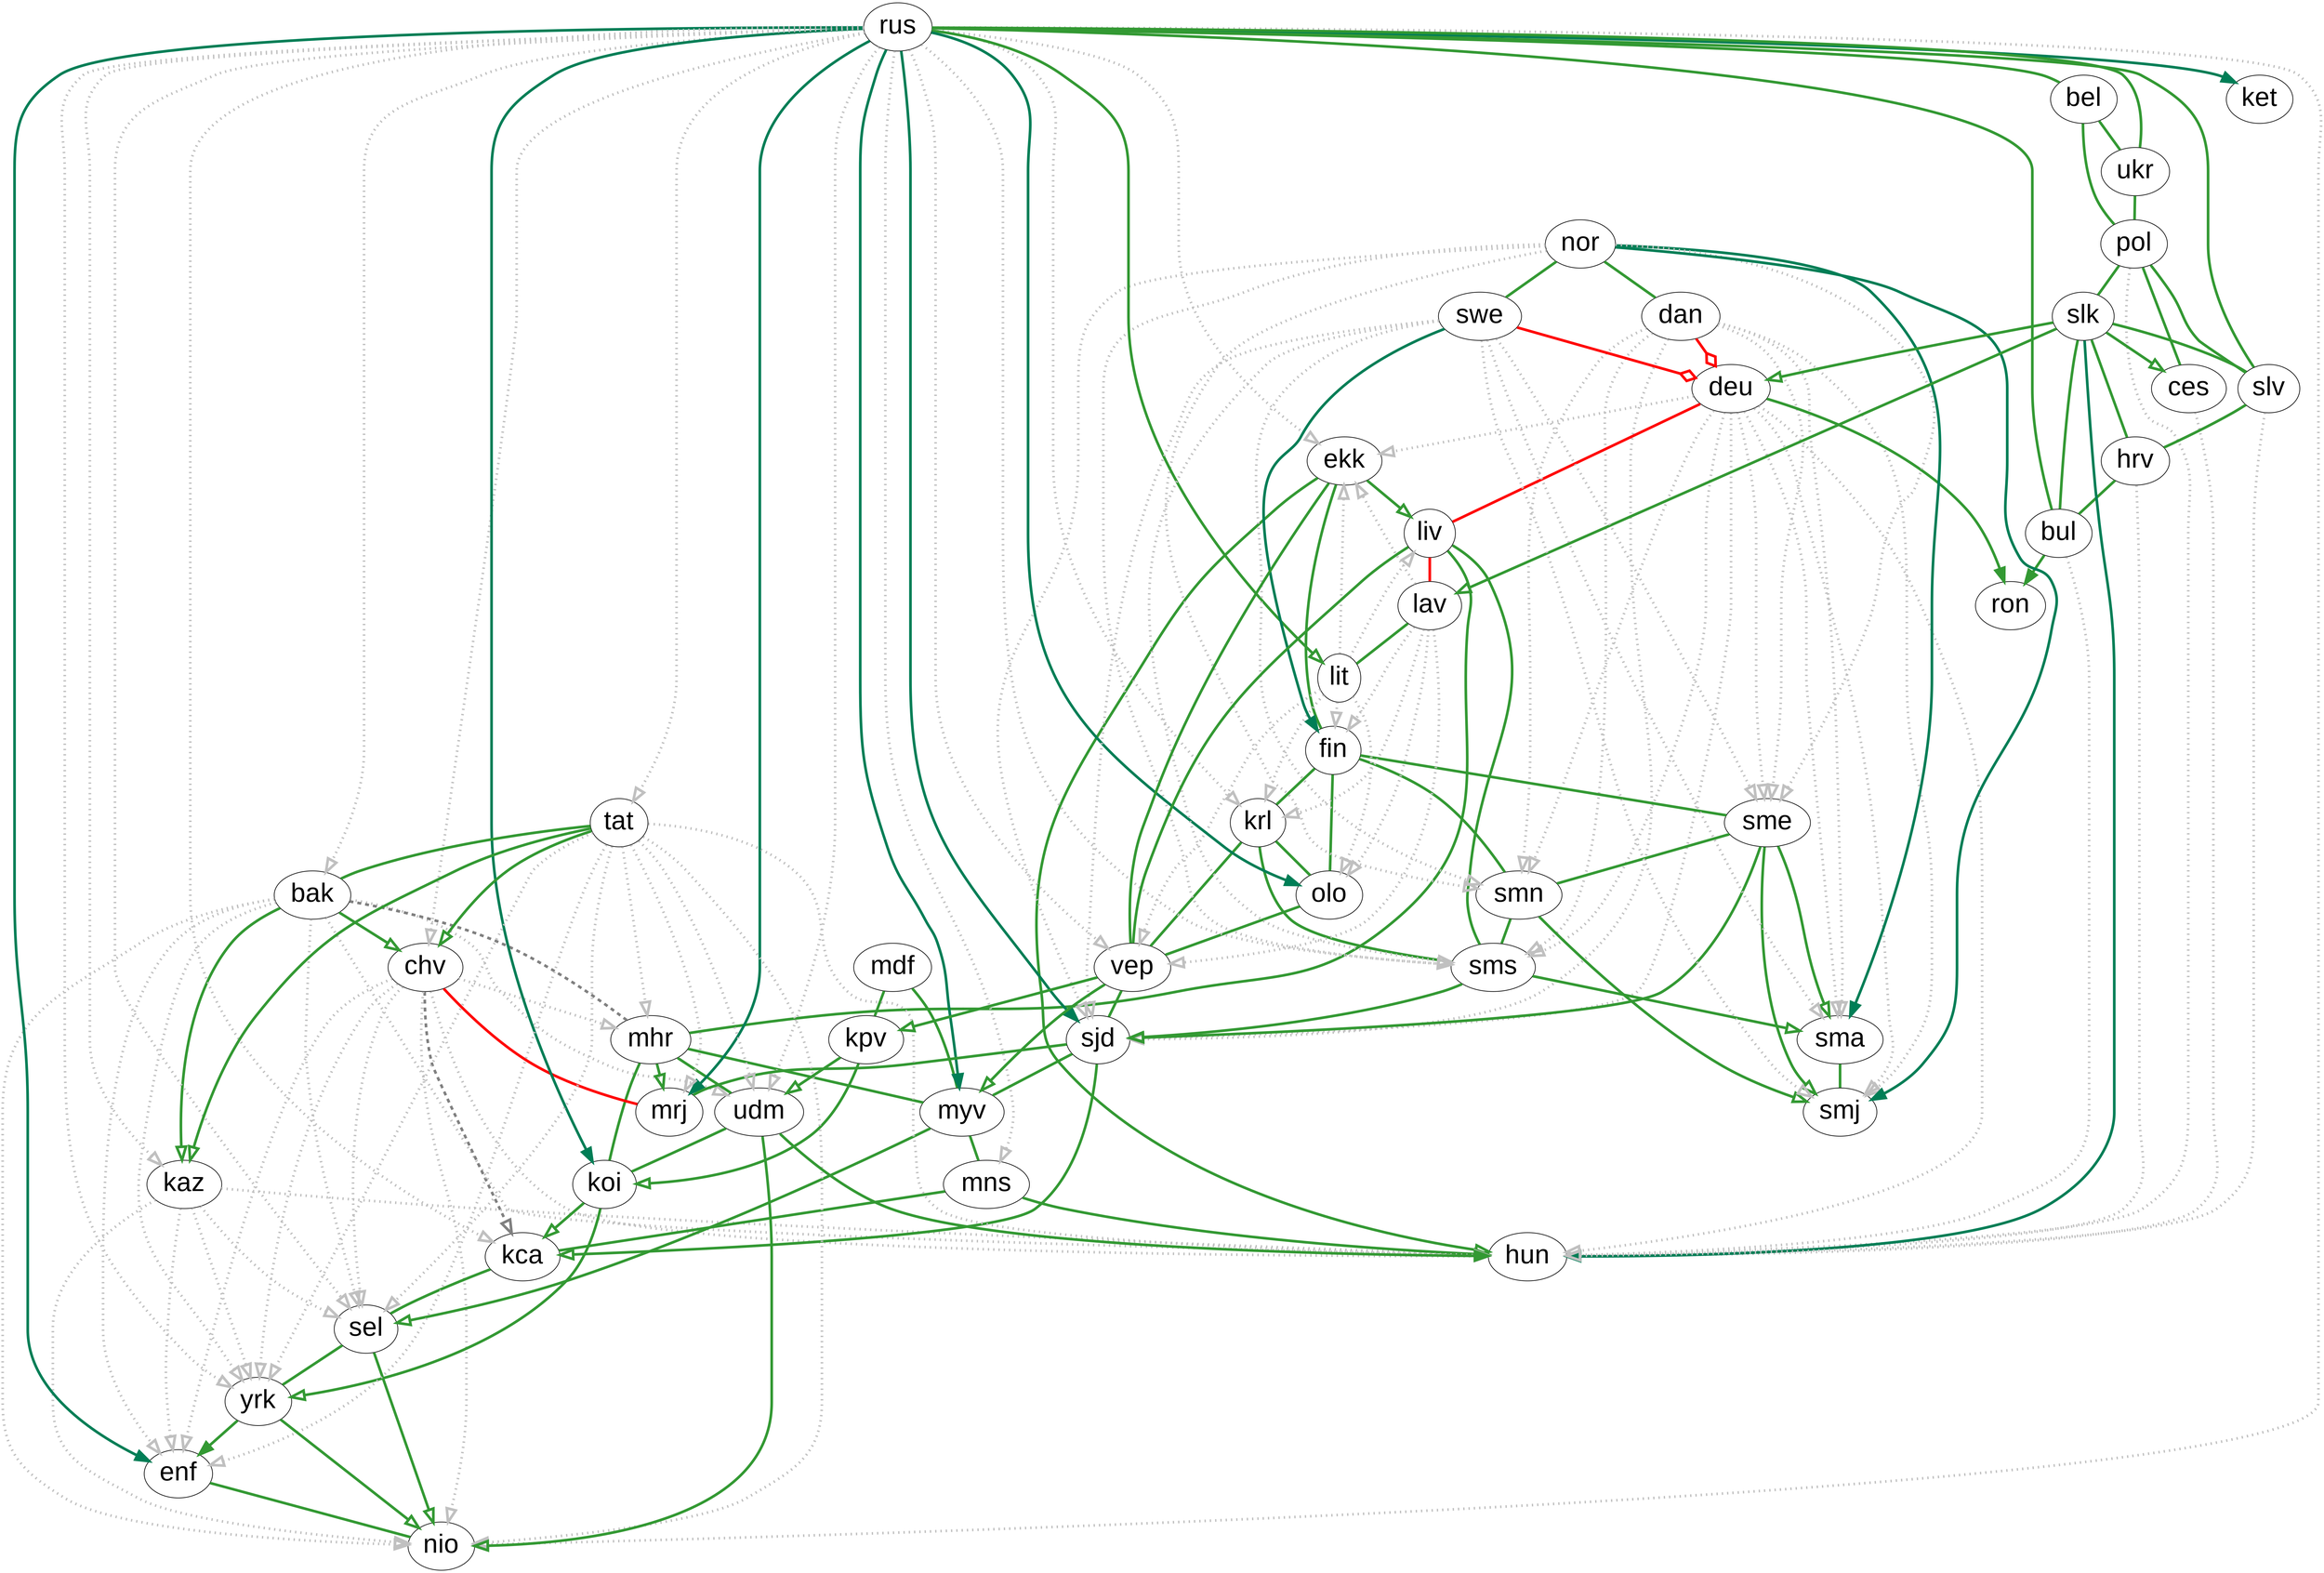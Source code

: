 digraph LanguageGraph
{
  splines=true;
  node [ fontname=Arial, fontcolor=black, fontsize=40];
  bak [pos="3900.0,2650.0", width="0.1", height="0.05"];
  bel [pos="2300.0,2650.0", width="0.1", height="0.05"];
  bul [pos="2250.0,2125.0", width="0.1", height="0.05"];
  ces [pos="1750.0,2500.0", width="0.1", height="0.05"];
  chv [pos="3375.0,2775.0", width="0.1", height="0.05"];
  dan [pos="1500.0,2800.0", width="0.1", height="0.05"];
  deu [pos="1550.0,2450.0", width="0.1", height="0.05"];
  ekk [pos="2300.0,2950.0", width="0.1", height="0.05"];
  enf [pos="5185.0,3450.0", width="0.1", height="0.05"];
  fin [pos="2250.0,3100.0", width="0.1", height="0.05"];
  hrv [pos="1825.0,2275.0", width="0.1", height="0.05"];
  hun [pos="2000.0,2320.0", width="0.1", height="0.05"];
  kaz [pos="4500.0,2500.0", width="0.1", height="0.05"];
  kca [pos="4250.0,3250.0", width="0.1", height="0.05"];
  ket [pos="5350.0,3200.0", width="0.1", height="0.05"];
  koi [pos="3725.0,3000.0", width="0.1", height="0.05"];
  kpv [pos="3700.0,3230.0", width="0.1", height="0.05"];
  krl [pos="2650.0,3200.0", width="0.1", height="0.05"];
  lav [pos="2200.0,2840.0", width="0.1", height="0.05"];
  lit [pos="2200.0,2750.0", width="0.1", height="0.05"];
  liv [pos="2075.0,2870.0", width="0.1", height="0.05"];
  mdf [pos="3150.0,2700.0", width="0.1", height="0.05"];
  mhr [pos="3475.0,2880.0", width="0.1", height="0.05"];
  mns [pos="4100.0,3100.0", width="0.1", height="0.05"];
  mrj [pos="3316.5,2870.0", width="0.1", height="0.05"];
  myv [pos="3275.0,2600.0", width="0.1", height="0.05"];
  nio [pos="5600.0,3550.0", width="0.1", height="0.05"];
  nor [pos="1400.0,3050.0", width="0.1", height="0.05"];
  olo [pos="2650.0,3050.0", width="0.1", height="0.05"];
  pol [pos="2000.0,2620.0", width="0.1", height="0.05"];
  ron [pos="2250.0,2270.0", width="0.1", height="0.05"];
  rus [pos="2950.0,2800.0", width="0.1", height="0.05"];
  sel [pos="5100.0,3250.0", width="0.1", height="0.05"];
  sjd [pos="2800.0,3350.0", width="0.1", height="0.05"];
  slk [pos="2000.0,2420.0", width="0.1", height="0.05"];
  slv [pos="1550.0,2275.0", width="0.1", height="0.05"];
  sma [pos="1750.0,3233.5", width="0.1", height="0.05"];
  sme [pos="2200.0,3450.0", width="0.1", height="0.05"];
  smj [pos="1825.0,3400.0", width="0.1", height="0.05"];
  smn [pos="2350.0,3350.0", width="0.1", height="0.05"];
  sms [pos="2460.0,3400.0", width="0.1", height="0.05"];
  swe [pos="1750.0,3000.0", width="0.1", height="0.05"];
  tat [pos="3550.0,2800.0", width="0.1", height="0.05"];
  udm [pos="3625.0,2875.0", width="0.1", height="0.05"];
  ukr [pos="2550.0,2500.0", width="0.1", height="0.05"];
  vep [pos="2800.0,2980.0", width="0.1", height="0.05"];
  yrk [pos="4800.0,3500.0", width="0.1", height="0.05"];
subgraph undirected
{
  edge [dir=none];
}
subgraph bidirected
{
  edge [dir=none];
  fin -> krl [color="#339933ff",penwidth="4"];
  fin -> olo [color="#339933ff",penwidth="4"];
  fin -> ekk [color="#339933ff",penwidth="4"];
  fin -> sme [color="#339933ff",penwidth="4"];
  fin -> smn [color="#339933ff",penwidth="4"];
  krl -> olo [color="#339933ff",penwidth="4"];
  krl -> vep [color="#339933ff",penwidth="4"];
  krl -> sms [color="#339933ff",penwidth="4"];
  olo -> vep [color="#339933ff",penwidth="4"];
  vep -> ekk [color="#339933ff",penwidth="4"];
  vep -> liv [color="#339933ff",penwidth="4"];
  vep -> sjd [color="#339933ff",penwidth="4"];
  liv -> sms [color="#339933ff",penwidth="4"];
  liv -> mhr [color="#339933ff",penwidth="4"];
  liv -> deu [color="#ff0000ff",penwidth="4"];
  liv -> lav [color="#ff0000ff",penwidth="4"];
  sma -> smj [color="#339933ff",penwidth="4"];
  sme -> smn [color="#339933ff",penwidth="4"];
  smn -> sms [color="#339933ff",penwidth="4"];
  sjd -> mrj [color="#339933ff",penwidth="4"];
  sjd -> myv [color="#339933ff",penwidth="4"];
  mrj -> chv [color="#ff0000ff",penwidth="4"];
  mhr -> myv [color="#339933ff",penwidth="4"];
  mhr -> udm [color="#339933ff",penwidth="4"];
  mhr -> koi [color="#339933ff",penwidth="4"];
  mhr -> bak [color="#808080ff",style="dashed",penwidth="4"];
  mdf -> myv [color="#339933ff",penwidth="4"];
  mdf -> kpv [color="#339933ff",penwidth="4"];
  myv -> mns [color="#339933ff",penwidth="4"];
  udm -> koi [color="#339933ff",penwidth="4"];
  mns -> kca [color="#339933ff",penwidth="4"];
  kca -> sel [color="#339933ff",penwidth="4"];
  sel -> yrk [color="#339933ff",penwidth="4"];
  enf -> nio [color="#339933ff",penwidth="4"];
  nor -> swe [color="#339933ff",penwidth="4"];
  nor -> dan [color="#339933ff",penwidth="4"];
  lav -> lit [color="#339933ff",penwidth="4"];
  rus -> bel [color="#339933ff",penwidth="4"];
  rus -> ukr [color="#339933ff",penwidth="4"];
  rus -> slv [color="#339933ff",penwidth="4"];
  rus -> bul [color="#339933ff",penwidth="4"];
  bel -> ukr [color="#339933ff",penwidth="4"];
  bel -> pol [color="#339933ff",penwidth="4"];
  ukr -> pol [color="#339933ff",penwidth="4"];
  pol -> ces [color="#339933ff",penwidth="4"];
  pol -> slk [color="#339933ff",penwidth="4"];
  pol -> slv [color="#339933ff",penwidth="4"];
  slk -> slv [color="#339933ff",penwidth="4"];
  slk -> hrv [color="#339933ff",penwidth="4"];
  slk -> bul [color="#339933ff",penwidth="4"];
  slv -> hrv [color="#339933ff",penwidth="4"];
  hrv -> bul [color="#339933ff",penwidth="4"];
  tat -> bak [color="#339933ff",penwidth="4"];
}
subgraph directed
{
  edge [arrowsize=2];
  swe -> fin [color="#007e56ff",penwidth="4"];
  lav -> fin [color="#c0c0c0ff",style="dotted",arrowhead="onormal",penwidth="4"];
  lit -> fin [color="#c0c0c0ff",style="dotted",arrowhead="onormal",penwidth="4"];
  lav -> krl [color="#c0c0c0ff",style="dotted",arrowhead="onormal",penwidth="4"];
  lit -> krl [color="#c0c0c0ff",style="dotted",arrowhead="onormal",penwidth="4"];
  rus -> krl [color="#c0c0c0ff",style="dotted",arrowhead="onormal",penwidth="4"];
  lav -> olo [color="#c0c0c0ff",style="dotted",arrowhead="onormal",penwidth="4"];
  lit -> olo [color="#c0c0c0ff",style="dotted",arrowhead="onormal",penwidth="4"];
  rus -> olo [color="#007e56ff",penwidth="4"];
  vep -> myv [color="#339933ff",arrowhead="onormal",penwidth="4"];
  vep -> kpv [color="#339933ff",arrowhead="onormal",penwidth="4"];
  lav -> vep [color="#c0c0c0ff",style="dotted",arrowhead="onormal",penwidth="4"];
  lit -> vep [color="#c0c0c0ff",style="dotted",arrowhead="onormal",penwidth="4"];
  rus -> vep [color="#c0c0c0ff",style="dotted",arrowhead="onormal",penwidth="4"];
  ekk -> liv [color="#339933ff",arrowhead="onormal",penwidth="4"];
  ekk -> hun [color="#339933ff",arrowhead="onormal",penwidth="4"];
  deu -> ekk [color="#c0c0c0ff",style="dotted",arrowhead="onormal",penwidth="4"];
  lav -> ekk [color="#c0c0c0ff",style="dotted",arrowhead="onormal",penwidth="4"];
  lit -> ekk [color="#c0c0c0ff",style="dotted",arrowhead="onormal",penwidth="4"];
  rus -> ekk [color="#c0c0c0ff",style="dotted",arrowhead="onormal",penwidth="4"];
  lit -> liv [color="#c0c0c0ff",style="dotted",arrowhead="onormal",penwidth="4"];
  sme -> sma [color="#339933ff",arrowhead="onormal",penwidth="4"];
  sms -> sma [color="#339933ff",arrowhead="onormal",penwidth="4"];
  nor -> sma [color="#007e56ff",penwidth="4"];
  swe -> sma [color="#c0c0c0ff",style="dotted",arrowhead="onormal",penwidth="4"];
  dan -> sma [color="#c0c0c0ff",style="dotted",arrowhead="onormal",penwidth="4"];
  deu -> sma [color="#c0c0c0ff",style="dotted",arrowhead="onormal",penwidth="4"];
  sme -> smj [color="#339933ff",arrowhead="onormal",penwidth="4"];
  smn -> smj [color="#339933ff",arrowhead="onormal",penwidth="4"];
  nor -> smj [color="#007e56ff",penwidth="4"];
  swe -> smj [color="#c0c0c0ff",style="dotted",arrowhead="onormal",penwidth="4"];
  dan -> smj [color="#c0c0c0ff",style="dotted",arrowhead="onormal",penwidth="4"];
  deu -> smj [color="#c0c0c0ff",style="dotted",arrowhead="onormal",penwidth="4"];
  sme -> sjd [color="#339933ff",arrowhead="onormal",penwidth="4"];
  nor -> sme [color="#c0c0c0ff",style="dotted",arrowhead="onormal",penwidth="4"];
  swe -> sme [color="#c0c0c0ff",style="dotted",arrowhead="onormal",penwidth="4"];
  dan -> sme [color="#c0c0c0ff",style="dotted",arrowhead="onormal",penwidth="4"];
  deu -> sme [color="#c0c0c0ff",style="dotted",arrowhead="onormal",penwidth="4"];
  nor -> smn [color="#c0c0c0ff",style="dotted",arrowhead="onormal",penwidth="4"];
  swe -> smn [color="#c0c0c0ff",style="dotted",arrowhead="onormal",penwidth="4"];
  dan -> smn [color="#c0c0c0ff",style="dotted",arrowhead="onormal",penwidth="4"];
  deu -> smn [color="#c0c0c0ff",style="dotted",arrowhead="onormal",penwidth="4"];
  sms -> sjd [color="#339933ff",arrowhead="onormal",penwidth="4"];
  nor -> sms [color="#c0c0c0ff",style="dotted",arrowhead="onormal",penwidth="4"];
  swe -> sms [color="#c0c0c0ff",style="dotted",arrowhead="onormal",penwidth="4"];
  dan -> sms [color="#c0c0c0ff",style="dotted",arrowhead="onormal",penwidth="4"];
  deu -> sms [color="#c0c0c0ff",style="dotted",arrowhead="onormal",penwidth="4"];
  rus -> sms [color="#c0c0c0ff",style="dotted",arrowhead="onormal",penwidth="4"];
  sjd -> kca [color="#339933ff",arrowhead="onormal",penwidth="4"];
  nor -> sjd [color="#c0c0c0ff",style="dotted",arrowhead="onormal",penwidth="4"];
  swe -> sjd [color="#c0c0c0ff",style="dotted",arrowhead="onormal",penwidth="4"];
  dan -> sjd [color="#c0c0c0ff",style="dotted",arrowhead="onormal",penwidth="4"];
  deu -> sjd [color="#c0c0c0ff",style="dotted",arrowhead="onormal",penwidth="4"];
  rus -> sjd [color="#007e56ff",penwidth="4"];
  mhr -> mrj [color="#339933ff",arrowhead="onormal",penwidth="4"];
  rus -> mrj [color="#007e56ff",penwidth="4"];
  tat -> mrj [color="#c0c0c0ff",style="dotted",arrowhead="onormal",penwidth="4"];
  chv -> mhr [color="#c0c0c0ff",style="dotted",arrowhead="onormal",penwidth="4"];
  tat -> mhr [color="#c0c0c0ff",style="dotted",arrowhead="onormal",penwidth="4"];
  myv -> sel [color="#339933ff",arrowhead="onormal",penwidth="4"];
  rus -> myv [color="#007e56ff",penwidth="4"];
  kpv -> udm [color="#339933ff",arrowhead="onormal",penwidth="4"];
  udm -> hun [color="#339933ff",penwidth="4"];
  udm -> nio [color="#339933ff",arrowhead="onormal",penwidth="4"];
  rus -> udm [color="#c0c0c0ff",style="dotted",arrowhead="onormal",penwidth="4"];
  tat -> udm [color="#c0c0c0ff",style="dotted",arrowhead="onormal",penwidth="4"];
  bak -> udm [color="#c0c0c0ff",style="dotted",arrowhead="onormal",penwidth="4"];
  kpv -> koi [color="#339933ff",arrowhead="onormal",penwidth="4"];
  koi -> kca [color="#339933ff",arrowhead="onormal",penwidth="4"];
  koi -> yrk [color="#339933ff",arrowhead="onormal",penwidth="4"];
  rus -> koi [color="#007e56ff",penwidth="4"];
  mns -> hun [color="#339933ff",arrowhead="onormal",penwidth="4"];
  deu -> hun [color="#c0c0c0ff",style="dotted",arrowhead="onormal",penwidth="4"];
  pol -> hun [color="#c0c0c0ff",style="dotted",arrowhead="onormal",penwidth="4"];
  ces -> hun [color="#c0c0c0ff",style="dotted",arrowhead="onormal",penwidth="4"];
  slk -> hun [color="#007e56ff",penwidth="4"];
  slv -> hun [color="#c0c0c0ff",style="dotted",arrowhead="onormal",penwidth="4"];
  hrv -> hun [color="#c0c0c0ff",style="dotted",arrowhead="onormal",penwidth="4"];
  bul -> hun [color="#c0c0c0ff",style="dotted",arrowhead="onormal",penwidth="4"];
  chv -> hun [color="#c0c0c0ff",style="dotted",arrowhead="onormal",penwidth="4"];
  tat -> hun [color="#c0c0c0ff",style="dotted",arrowhead="onormal",penwidth="4"];
  bak -> hun [color="#c0c0c0ff",style="dotted",arrowhead="onormal",penwidth="4"];
  kaz -> hun [color="#c0c0c0ff",style="dotted",arrowhead="onormal",penwidth="4"];
  rus -> mns [color="#c0c0c0ff",style="dotted",arrowhead="onormal",penwidth="4"];
  rus -> kca [color="#c0c0c0ff",style="dotted",arrowhead="onormal",penwidth="4"];
  chv -> kca [color="#808080ff",style="dashed",arrowhead="onormal",penwidth="4"];
  sel -> nio [color="#339933ff",arrowhead="onormal",penwidth="4"];
  rus -> sel [color="#c0c0c0ff",style="dotted",arrowhead="onormal",penwidth="4"];
  chv -> sel [color="#c0c0c0ff",style="dotted",arrowhead="onormal",penwidth="4"];
  tat -> sel [color="#c0c0c0ff",style="dotted",arrowhead="onormal",penwidth="4"];
  bak -> sel [color="#c0c0c0ff",style="dotted",arrowhead="onormal",penwidth="4"];
  kaz -> sel [color="#c0c0c0ff",style="dotted",arrowhead="onormal",penwidth="4"];
  yrk -> enf [color="#339933ff",penwidth="4"];
  yrk -> nio [color="#339933ff",arrowhead="onormal",penwidth="4"];
  rus -> yrk [color="#c0c0c0ff",style="dotted",arrowhead="onormal",penwidth="4"];
  chv -> yrk [color="#c0c0c0ff",style="dotted",arrowhead="onormal",penwidth="4"];
  tat -> yrk [color="#c0c0c0ff",style="dotted",arrowhead="onormal",penwidth="4"];
  bak -> yrk [color="#c0c0c0ff",style="dotted",arrowhead="onormal",penwidth="4"];
  kaz -> yrk [color="#c0c0c0ff",style="dotted",arrowhead="onormal",penwidth="4"];
  rus -> enf [color="#007e56ff",penwidth="4"];
  chv -> enf [color="#c0c0c0ff",style="dotted",arrowhead="onormal",penwidth="4"];
  tat -> enf [color="#c0c0c0ff",style="dotted",arrowhead="onormal",penwidth="4"];
  bak -> enf [color="#c0c0c0ff",style="dotted",arrowhead="onormal",penwidth="4"];
  kaz -> enf [color="#c0c0c0ff",style="dotted",arrowhead="onormal",penwidth="4"];
  rus -> nio [color="#c0c0c0ff",style="dotted",arrowhead="onormal",penwidth="4"];
  chv -> nio [color="#c0c0c0ff",style="dotted",arrowhead="onormal",penwidth="4"];
  tat -> nio [color="#c0c0c0ff",style="dotted",arrowhead="onormal",penwidth="4"];
  bak -> nio [color="#c0c0c0ff",style="dotted",arrowhead="onormal",penwidth="4"];
  kaz -> nio [color="#c0c0c0ff",style="dotted",arrowhead="onormal",penwidth="4"];
  rus -> ket [color="#007e56ff",penwidth="4"];
  swe -> deu [color="#ff0000ff",arrowhead="odiamond",penwidth="4"];
  dan -> deu [color="#ff0000ff",arrowhead="odiamond",penwidth="4"];
  slk -> deu [color="#339933ff",arrowhead="onormal",penwidth="4"];
  deu -> ron [color="#339933ff",penwidth="4"];
  slk -> lav [color="#339933ff",arrowhead="onormal",penwidth="4"];
  rus -> lit [color="#339933ff",arrowhead="onormal",penwidth="4"];
  rus -> chv [color="#c0c0c0ff",style="dotted",arrowhead="onormal",penwidth="4"];
  rus -> tat [color="#c0c0c0ff",style="dotted",arrowhead="onormal",penwidth="4"];
  rus -> bak [color="#c0c0c0ff",style="dotted",arrowhead="onormal",penwidth="4"];
  rus -> kaz [color="#c0c0c0ff",style="dotted",arrowhead="onormal",penwidth="4"];
  slk -> ces [color="#339933ff",arrowhead="onormal",penwidth="4"];
  bul -> ron [color="#339933ff",penwidth="4"];
  tat -> chv [color="#339933ff",arrowhead="onormal",penwidth="4"];
  bak -> chv [color="#339933ff",arrowhead="onormal",penwidth="4"];
  tat -> kaz [color="#339933ff",arrowhead="onormal",penwidth="4"];
  bak -> kaz [color="#339933ff",arrowhead="onormal",penwidth="4"];
}
subgraph directedPreset
{
  edge [arrowsize=2];
}
}
